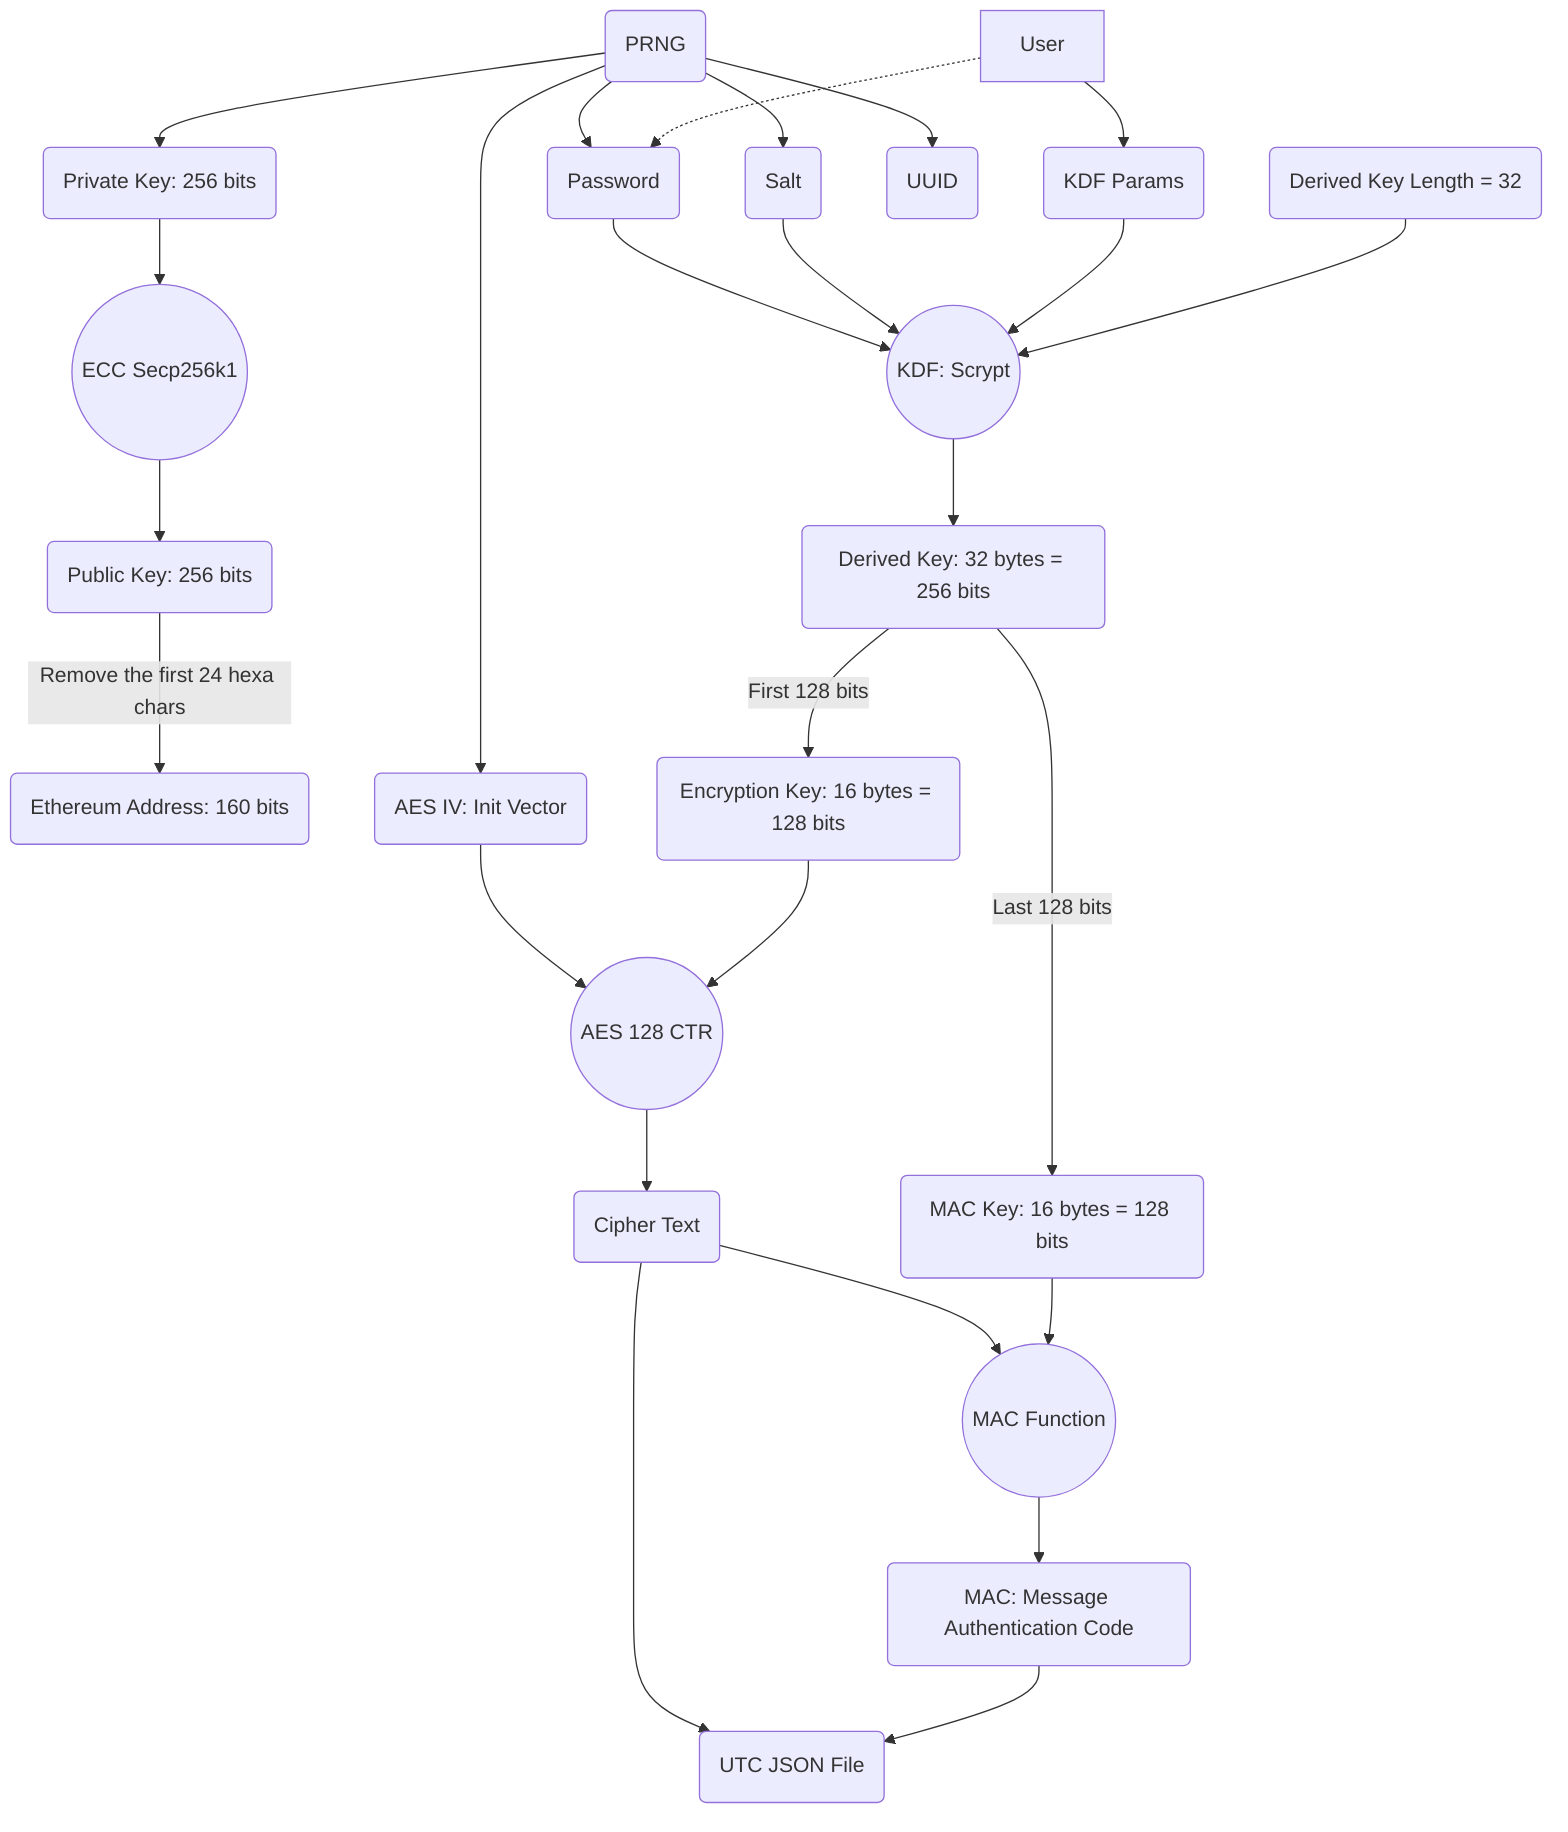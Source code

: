 graph TB

PRNG(PRNG)
User[User]
Priv(Private Key: 256 bits)
Pub(Public Key: 256 bits)
Addr(Ethereum Address: 160 bits)
ECC((ECC Secp256k1))
KDF((KDF: Scrypt))
Pwd(Password)
Salt(Salt)
KdfParams(KDF Params)
UUID(UUID)
DkLen(Derived Key Length = 32)
UTCFile(UTC JSON File)
AES((AES 128 CTR))
AES_IV(AES IV: Init Vector)
MAC(MAC: Message Authentication Code)
DerivedKey(Derived Key: 32 bytes = 256 bits)
EncKey(Encryption Key: 16 bytes = 128 bits)
MacKey(MAC Key: 16 bytes = 128 bits)
CipherText(Cipher Text)
MacFunc((MAC Function))

PRNG --> Priv;
PRNG --> Pwd;
PRNG --> Salt;
User -.-> Pwd;
User --> KdfParams;
PRNG --> UUID;
Priv --> ECC;
ECC --> Pub;
Pub -->|Remove the first 24 hexa chars| Addr;
Pwd --> KDF;
Salt --> KDF;
KdfParams --> KDF;
DkLen --> KDF;
AES_IV --> AES;
PRNG --> AES_IV;
KDF --> DerivedKey;
DerivedKey -->|First 128 bits| EncKey;
DerivedKey -->|Last 128 bits| MacKey;
EncKey --> AES;
AES --> CipherText;
CipherText --> MacFunc;
MacKey --> MacFunc;
MacFunc --> MAC;
CipherText --> UTCFile;
MAC --> UTCFile;
